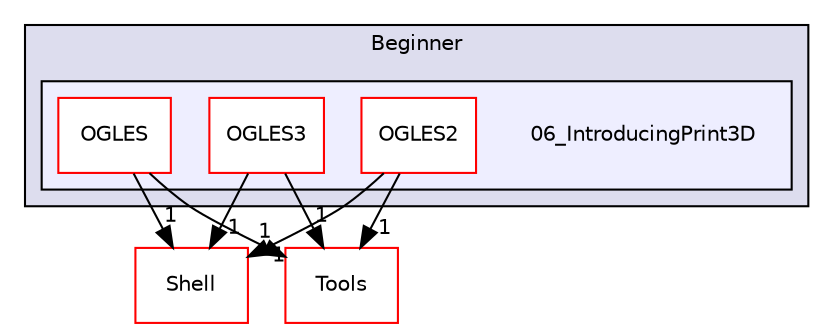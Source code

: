 digraph "PVR/SDK_3.4/Examples/Beginner/06_IntroducingPrint3D" {
  compound=true
  node [ fontsize="10", fontname="Helvetica"];
  edge [ labelfontsize="10", labelfontname="Helvetica"];
  subgraph clusterdir_6b2d99e8e1e0e700fd0bfa87b3831548 {
    graph [ bgcolor="#ddddee", pencolor="black", label="Beginner" fontname="Helvetica", fontsize="10", URL="dir_6b2d99e8e1e0e700fd0bfa87b3831548.html"]
  subgraph clusterdir_242009e3774cc8e12260614f8a4062e4 {
    graph [ bgcolor="#eeeeff", pencolor="black", label="" URL="dir_242009e3774cc8e12260614f8a4062e4.html"];
    dir_242009e3774cc8e12260614f8a4062e4 [shape=plaintext label="06_IntroducingPrint3D"];
    dir_83311f32a0ddb4d89f9ee2e1f6c11f07 [shape=box label="OGLES" color="red" fillcolor="white" style="filled" URL="dir_83311f32a0ddb4d89f9ee2e1f6c11f07.html"];
    dir_8c2b251e6d85f49f40acf416bcfe167b [shape=box label="OGLES2" color="red" fillcolor="white" style="filled" URL="dir_8c2b251e6d85f49f40acf416bcfe167b.html"];
    dir_d1762a25d22ae4f484619535de1da55e [shape=box label="OGLES3" color="red" fillcolor="white" style="filled" URL="dir_d1762a25d22ae4f484619535de1da55e.html"];
  }
  }
  dir_de41955a66a331b990d60d5323117a97 [shape=box label="Shell" fillcolor="white" style="filled" color="red" URL="dir_de41955a66a331b990d60d5323117a97.html"];
  dir_5222bd6691dac9df766f8a52293393a2 [shape=box label="Tools" fillcolor="white" style="filled" color="red" URL="dir_5222bd6691dac9df766f8a52293393a2.html"];
  dir_d1762a25d22ae4f484619535de1da55e->dir_de41955a66a331b990d60d5323117a97 [headlabel="1", labeldistance=1.5 headhref="dir_001231_000133.html"];
  dir_d1762a25d22ae4f484619535de1da55e->dir_5222bd6691dac9df766f8a52293393a2 [headlabel="1", labeldistance=1.5 headhref="dir_001231_001762.html"];
  dir_8c2b251e6d85f49f40acf416bcfe167b->dir_de41955a66a331b990d60d5323117a97 [headlabel="1", labeldistance=1.5 headhref="dir_001229_000133.html"];
  dir_8c2b251e6d85f49f40acf416bcfe167b->dir_5222bd6691dac9df766f8a52293393a2 [headlabel="1", labeldistance=1.5 headhref="dir_001229_001762.html"];
  dir_83311f32a0ddb4d89f9ee2e1f6c11f07->dir_de41955a66a331b990d60d5323117a97 [headlabel="1", labeldistance=1.5 headhref="dir_001221_000133.html"];
  dir_83311f32a0ddb4d89f9ee2e1f6c11f07->dir_5222bd6691dac9df766f8a52293393a2 [headlabel="1", labeldistance=1.5 headhref="dir_001221_001762.html"];
}
